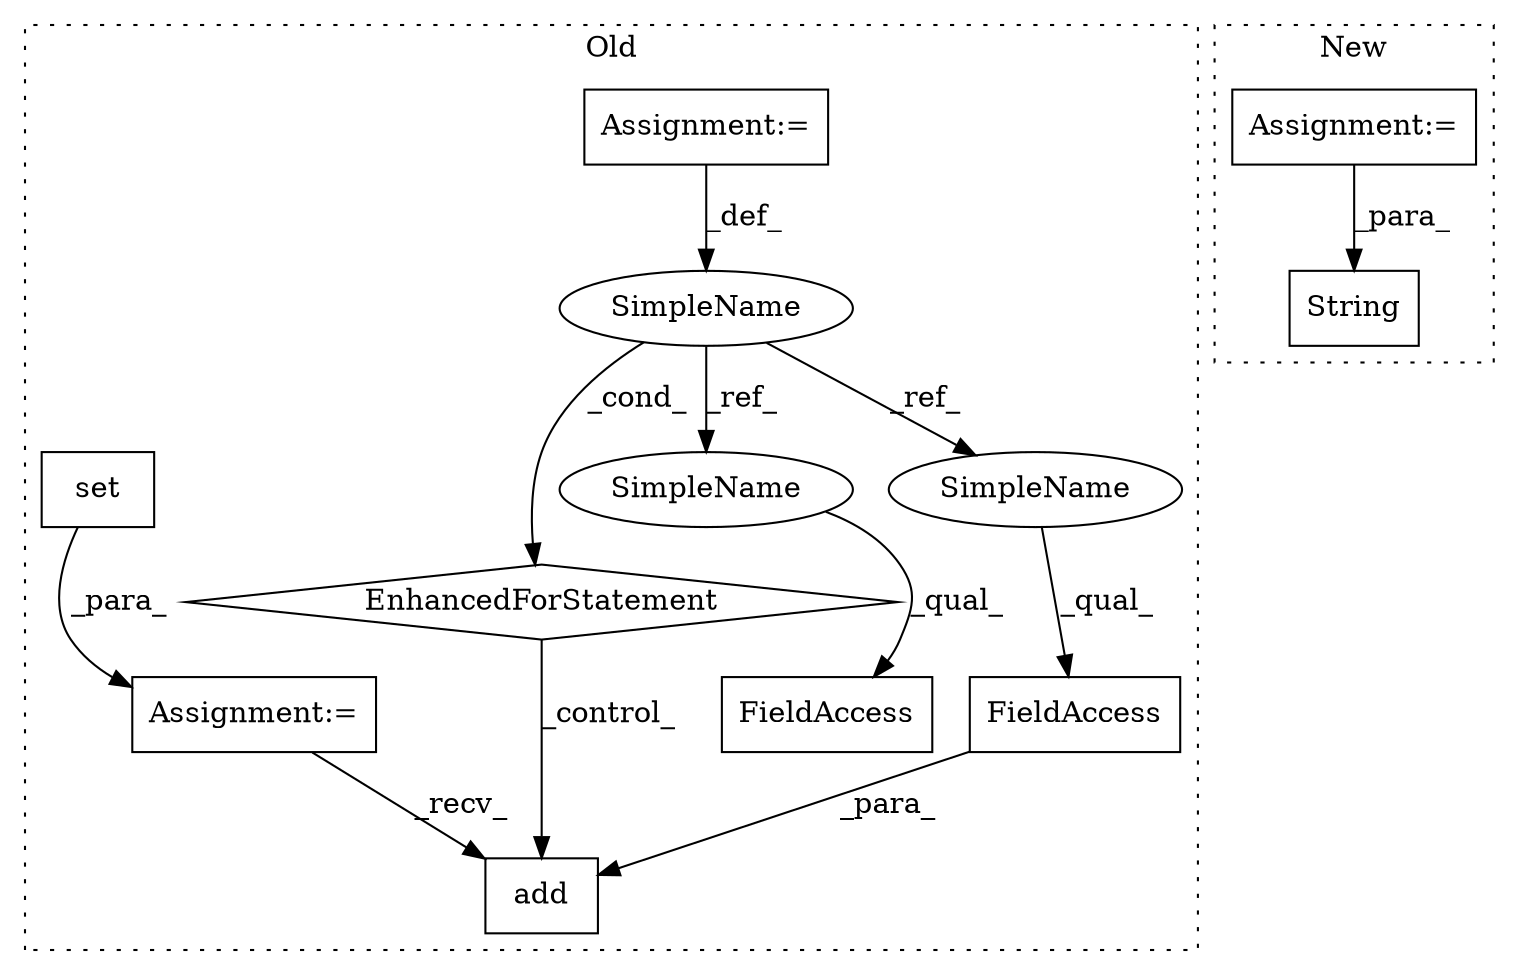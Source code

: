 digraph G {
subgraph cluster0 {
1 [label="add" a="32" s="6977,6994" l="4,1" shape="box"];
3 [label="Assignment:=" a="7" s="6554" l="1" shape="box"];
4 [label="FieldAccess" a="22" s="6847" l="13" shape="box"];
5 [label="EnhancedForStatement" a="70" s="6750,6823" l="57,2" shape="diamond"];
6 [label="FieldAccess" a="22" s="6981" l="13" shape="box"];
7 [label="set" a="32" s="6626" l="5" shape="box"];
8 [label="SimpleName" a="42" s="6811" l="4" shape="ellipse"];
9 [label="Assignment:=" a="7" s="6625" l="1" shape="box"];
11 [label="SimpleName" a="42" s="6847" l="4" shape="ellipse"];
12 [label="SimpleName" a="42" s="6981" l="4" shape="ellipse"];
label = "Old";
style="dotted";
}
subgraph cluster1 {
2 [label="String" a="32" s="5697,5715" l="7,1" shape="box"];
10 [label="Assignment:=" a="7" s="5608" l="1" shape="box"];
label = "New";
style="dotted";
}
3 -> 8 [label="_def_"];
5 -> 1 [label="_control_"];
6 -> 1 [label="_para_"];
7 -> 9 [label="_para_"];
8 -> 11 [label="_ref_"];
8 -> 12 [label="_ref_"];
8 -> 5 [label="_cond_"];
9 -> 1 [label="_recv_"];
10 -> 2 [label="_para_"];
11 -> 4 [label="_qual_"];
12 -> 6 [label="_qual_"];
}